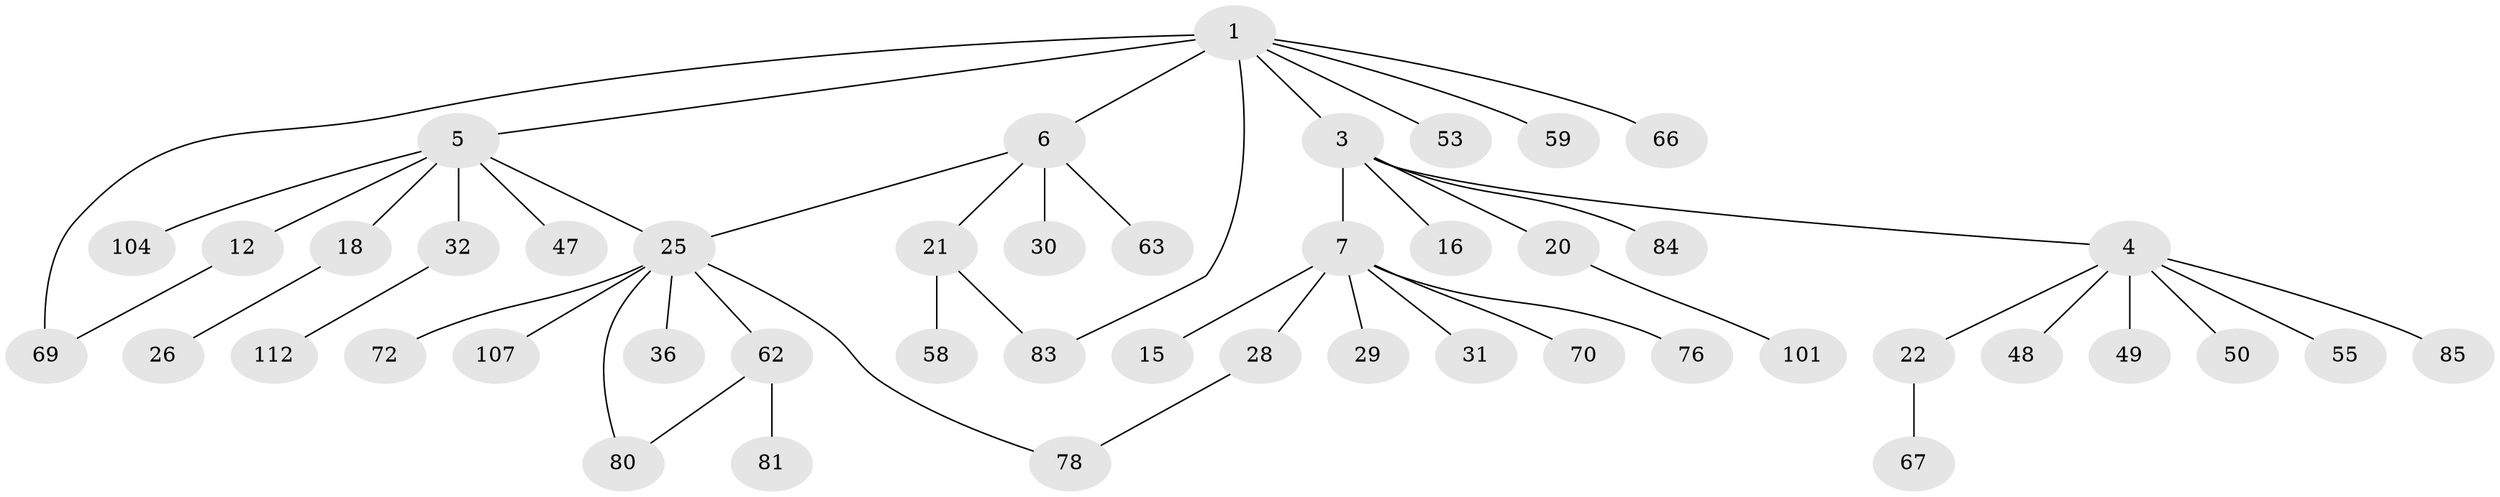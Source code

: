 // original degree distribution, {5: 0.06779661016949153, 7: 0.01694915254237288, 6: 0.025423728813559324, 4: 0.01694915254237288, 2: 0.2796610169491525, 3: 0.1271186440677966, 1: 0.4661016949152542}
// Generated by graph-tools (version 1.1) at 2025/16/03/04/25 18:16:49]
// undirected, 47 vertices, 51 edges
graph export_dot {
graph [start="1"]
  node [color=gray90,style=filled];
  1 [super="+2+17+60"];
  3 [super="+24"];
  4 [super="+13+65"];
  5 [super="+8+10+23"];
  6 [super="+11"];
  7 [super="+9"];
  12 [super="+75"];
  15;
  16 [super="+19"];
  18;
  20 [super="+61+40+41"];
  21 [super="+35"];
  22 [super="+56"];
  25 [super="+57+46"];
  26;
  28 [super="+74+77"];
  29;
  30 [super="+45"];
  31;
  32 [super="+33"];
  36;
  47 [super="+109"];
  48;
  49 [super="+105+110"];
  50;
  53 [super="+118"];
  55;
  58;
  59 [super="+115+68"];
  62 [super="+94+89+108+73"];
  63;
  66;
  67 [super="+87"];
  69 [super="+90"];
  70;
  72 [super="+97"];
  76;
  78 [super="+96"];
  80;
  81;
  83;
  84;
  85;
  101;
  104;
  107;
  112;
  1 -- 3;
  1 -- 6;
  1 -- 83;
  1 -- 53;
  1 -- 69 [weight=2];
  1 -- 5;
  1 -- 66;
  1 -- 59;
  3 -- 4;
  3 -- 7;
  3 -- 16;
  3 -- 20;
  3 -- 84;
  4 -- 49;
  4 -- 50;
  4 -- 55;
  4 -- 48;
  4 -- 85;
  4 -- 22;
  5 -- 18;
  5 -- 25;
  5 -- 12;
  5 -- 47;
  5 -- 32;
  5 -- 104;
  6 -- 21;
  6 -- 25;
  6 -- 30;
  6 -- 63;
  7 -- 29;
  7 -- 31;
  7 -- 70;
  7 -- 76;
  7 -- 28;
  7 -- 15;
  12 -- 69;
  18 -- 26;
  20 -- 101;
  21 -- 58;
  21 -- 83;
  22 -- 67;
  25 -- 36;
  25 -- 80;
  25 -- 72;
  25 -- 107;
  25 -- 62;
  25 -- 78;
  28 -- 78;
  32 -- 112;
  62 -- 80;
  62 -- 81;
}
